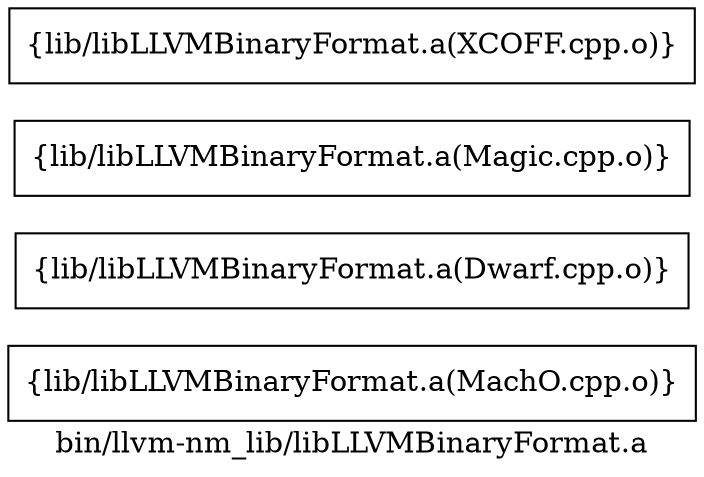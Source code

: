 digraph "bin/llvm-nm_lib/libLLVMBinaryFormat.a" {
	label="bin/llvm-nm_lib/libLLVMBinaryFormat.a";
	rankdir=LR;

	Node0x55d283d5d918 [shape=record,shape=box,group=0,label="{lib/libLLVMBinaryFormat.a(MachO.cpp.o)}"];
	Node0x55d283d561b8 [shape=record,shape=box,group=0,label="{lib/libLLVMBinaryFormat.a(Dwarf.cpp.o)}"];
	Node0x55d283d5a998 [shape=record,shape=box,group=0,label="{lib/libLLVMBinaryFormat.a(Magic.cpp.o)}"];
	Node0x55d283d554e8 [shape=record,shape=box,group=0,label="{lib/libLLVMBinaryFormat.a(XCOFF.cpp.o)}"];
}
